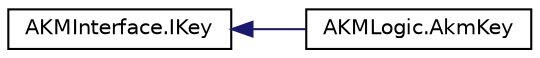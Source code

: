 digraph "Graphical Class Hierarchy"
{
 // LATEX_PDF_SIZE
  edge [fontname="Helvetica",fontsize="10",labelfontname="Helvetica",labelfontsize="10"];
  node [fontname="Helvetica",fontsize="10",shape=record];
  rankdir="LR";
  Node0 [label="AKMInterface.IKey",height=0.2,width=0.4,color="black", fillcolor="white", style="filled",URL="$interface_a_k_m_interface_1_1_i_key.html",tooltip=" "];
  Node0 -> Node1 [dir="back",color="midnightblue",fontsize="10",style="solid",fontname="Helvetica"];
  Node1 [label="AKMLogic.AkmKey",height=0.2,width=0.4,color="black", fillcolor="white", style="filled",URL="$class_a_k_m_logic_1_1_akm_key.html",tooltip=" "];
}
